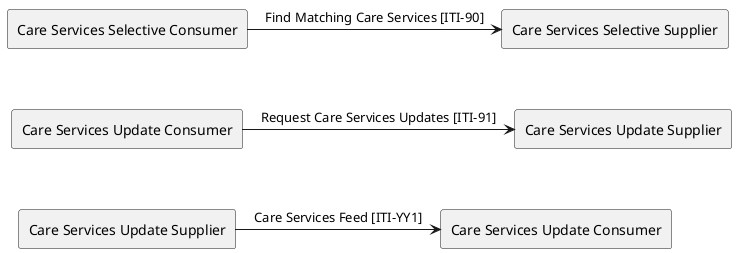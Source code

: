 @startuml
hide footbox
skinparam linetype polyline
agent "Care Services Selective Supplier" as SelectiveSupplier
agent "Care Services Selective Consumer" as SelectiveConsumer
agent "Care Services Update Supplier" as UpdateSupplier
agent "Care Services Update Consumer" as UpdateConsumer
agent "Care Services Update Supplier" as UpdateSupplier2
agent "Care Services Update Consumer" as UpdateConsumer2
SelectiveConsumer -> SelectiveSupplier : "Find Matching Care Services [ITI-90]"
SelectiveConsumer -[hidden]-> UpdateConsumer
UpdateConsumer -> UpdateSupplier : "Request Care Services Updates [ITI-91]"
UpdateConsumer -[hidden]-> UpdateSupplier2
UpdateSupplier2 -> UpdateConsumer2 : "Care Services Feed [ITI-YY1]"
@enduml